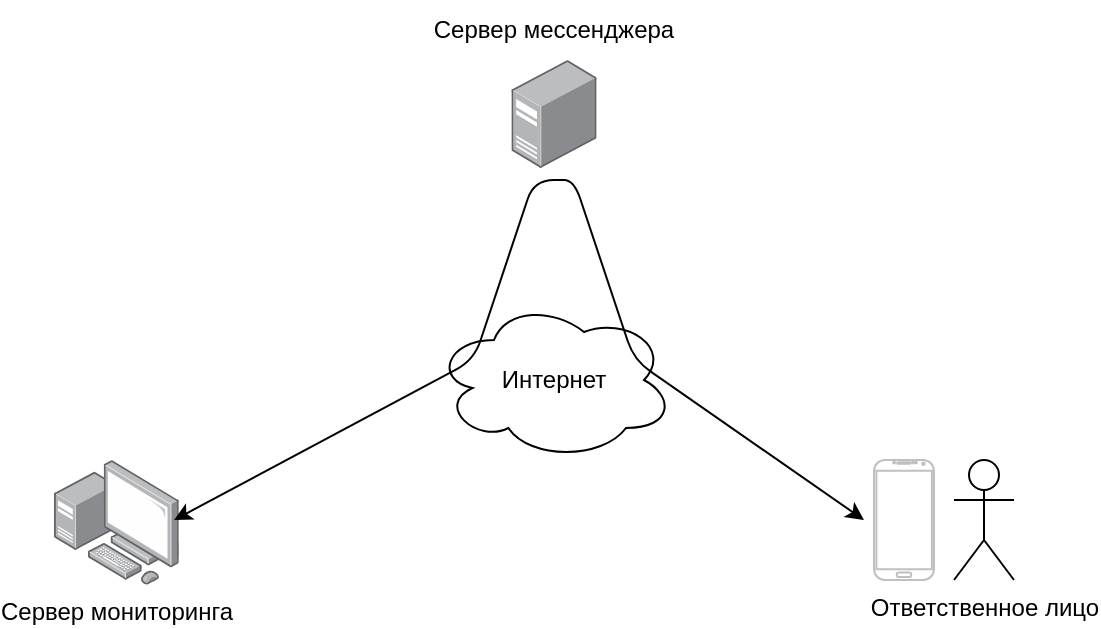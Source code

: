 <mxfile version="14.2.9" type="device"><diagram id="UBQf70nextxprlRh0p7m" name="Page-1"><mxGraphModel dx="1422" dy="1874" grid="1" gridSize="10" guides="1" tooltips="1" connect="1" arrows="1" fold="1" page="1" pageScale="1" pageWidth="827" pageHeight="1169" math="0" shadow="0"><root><mxCell id="0"/><mxCell id="1" parent="0"/><mxCell id="MrmvU457hgaBdsD-S4kc-1" value="Ответственное лицо" style="shape=umlActor;verticalLabelPosition=bottom;verticalAlign=top;html=1;outlineConnect=0;" vertex="1" parent="1"><mxGeometry x="580" y="200" width="30" height="60" as="geometry"/></mxCell><mxCell id="MrmvU457hgaBdsD-S4kc-3" value="" style="verticalLabelPosition=bottom;verticalAlign=top;html=1;shadow=0;dashed=0;strokeWidth=1;shape=mxgraph.android.phone2;strokeColor=#c0c0c0;" vertex="1" parent="1"><mxGeometry x="540" y="200" width="30" height="60" as="geometry"/></mxCell><mxCell id="MrmvU457hgaBdsD-S4kc-4" value="Интернет" style="ellipse;shape=cloud;whiteSpace=wrap;html=1;" vertex="1" parent="1"><mxGeometry x="320" y="120" width="120" height="80" as="geometry"/></mxCell><mxCell id="MrmvU457hgaBdsD-S4kc-5" value="Сервер мониторинга" style="points=[];aspect=fixed;html=1;align=center;shadow=0;dashed=0;image;image=img/lib/allied_telesis/computer_and_terminals/Personal_Computer_with_Server.svg;" vertex="1" parent="1"><mxGeometry x="130" y="200" width="62.4" height="62.4" as="geometry"/></mxCell><mxCell id="MrmvU457hgaBdsD-S4kc-9" value="&lt;span style=&quot;background-color: rgb(255 , 255 , 255)&quot;&gt;Сервер мессенджера&lt;/span&gt;" style="text;html=1;strokeColor=none;fillColor=none;align=center;verticalAlign=middle;whiteSpace=wrap;rounded=0;" vertex="1" parent="1"><mxGeometry x="310" y="-30" width="140" height="30" as="geometry"/></mxCell><mxCell id="MrmvU457hgaBdsD-S4kc-15" value="" style="endArrow=classic;startArrow=classic;html=1;exitX=0.962;exitY=0.481;exitDx=0;exitDy=0;exitPerimeter=0;entryX=-0.167;entryY=0.5;entryDx=0;entryDy=0;entryPerimeter=0;" edge="1" parent="1" source="MrmvU457hgaBdsD-S4kc-5" target="MrmvU457hgaBdsD-S4kc-3"><mxGeometry width="50" height="50" relative="1" as="geometry"><mxPoint x="360" y="280" as="sourcePoint"/><mxPoint x="410" y="230" as="targetPoint"/><Array as="points"><mxPoint x="340" y="150"/><mxPoint x="370" y="60"/><mxPoint x="390" y="60"/><mxPoint x="420" y="150"/></Array></mxGeometry></mxCell><mxCell id="MrmvU457hgaBdsD-S4kc-6" value="" style="points=[];aspect=fixed;html=1;align=center;shadow=0;dashed=0;image;image=img/lib/allied_telesis/computer_and_terminals/Server_Desktop.svg;" vertex="1" parent="1"><mxGeometry x="358.7" width="42.6" height="54" as="geometry"/></mxCell></root></mxGraphModel></diagram></mxfile>